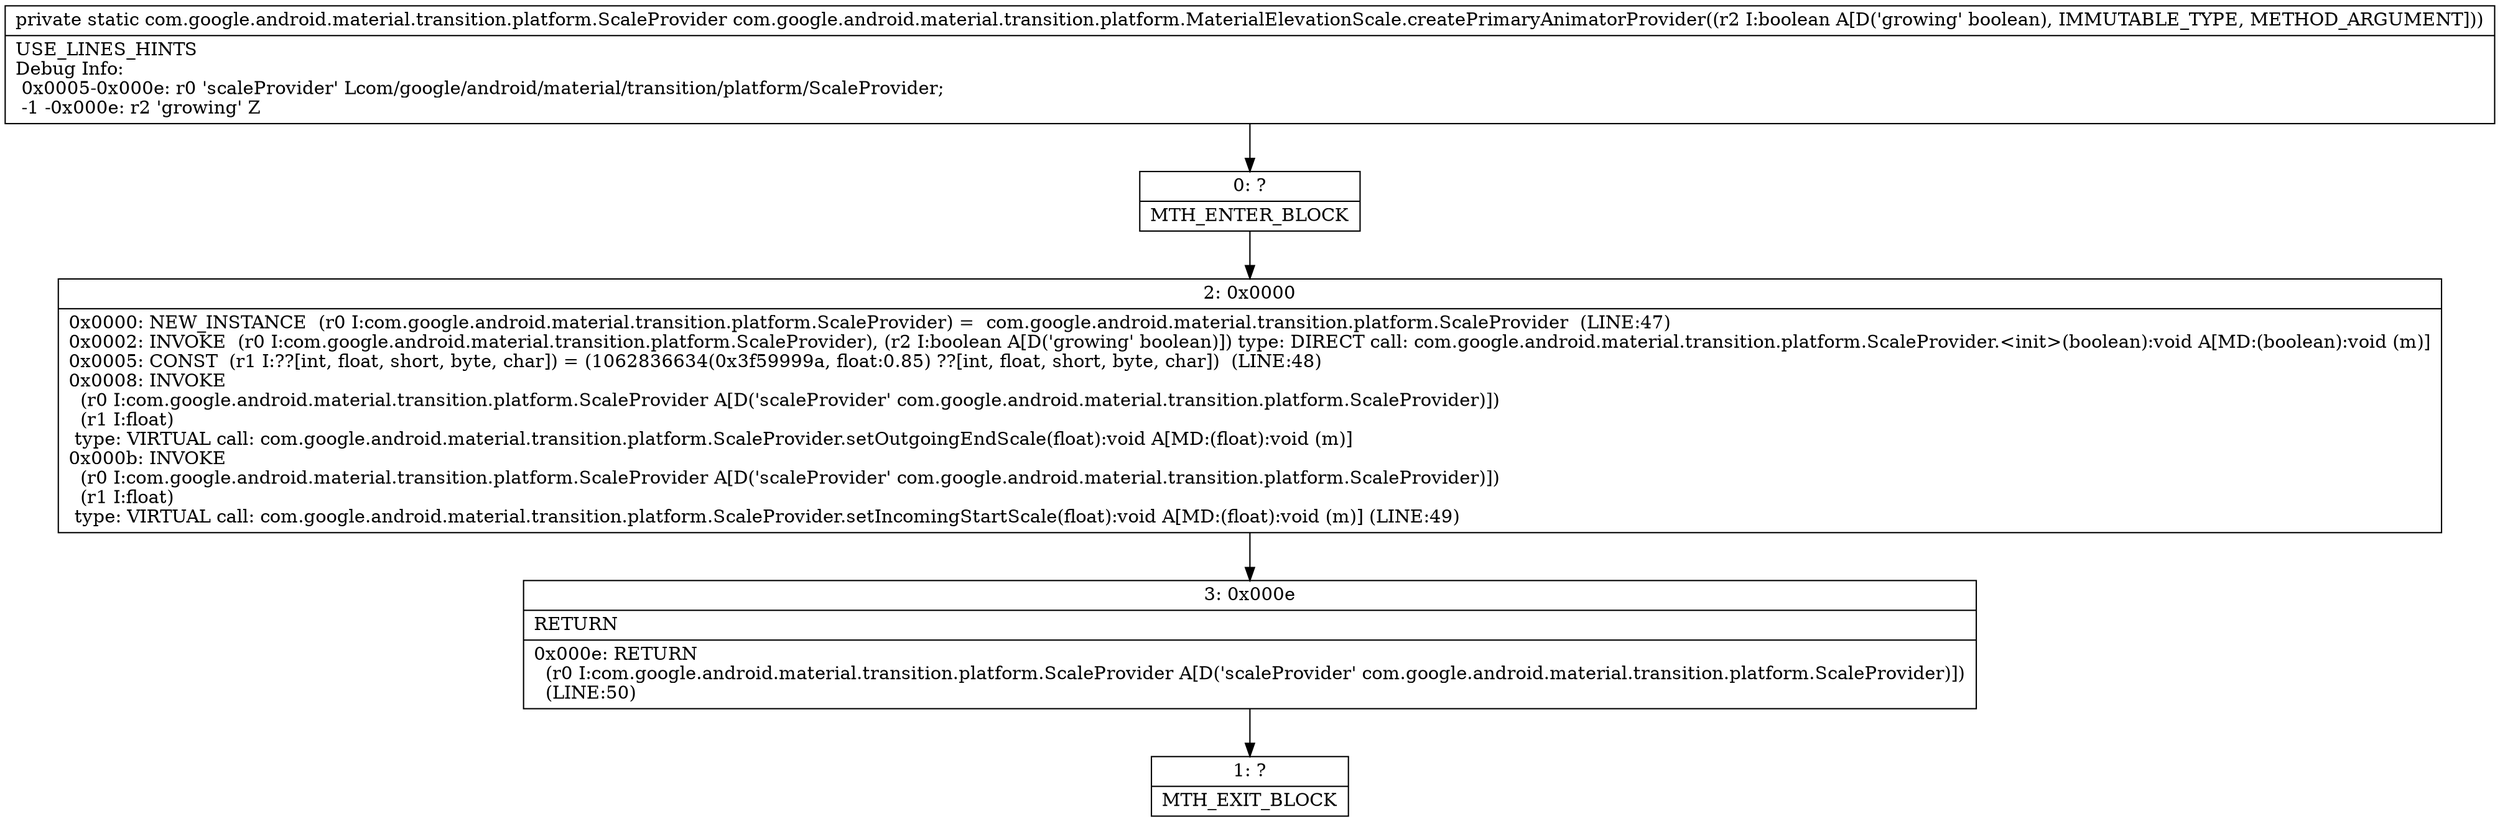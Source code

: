 digraph "CFG forcom.google.android.material.transition.platform.MaterialElevationScale.createPrimaryAnimatorProvider(Z)Lcom\/google\/android\/material\/transition\/platform\/ScaleProvider;" {
Node_0 [shape=record,label="{0\:\ ?|MTH_ENTER_BLOCK\l}"];
Node_2 [shape=record,label="{2\:\ 0x0000|0x0000: NEW_INSTANCE  (r0 I:com.google.android.material.transition.platform.ScaleProvider) =  com.google.android.material.transition.platform.ScaleProvider  (LINE:47)\l0x0002: INVOKE  (r0 I:com.google.android.material.transition.platform.ScaleProvider), (r2 I:boolean A[D('growing' boolean)]) type: DIRECT call: com.google.android.material.transition.platform.ScaleProvider.\<init\>(boolean):void A[MD:(boolean):void (m)]\l0x0005: CONST  (r1 I:??[int, float, short, byte, char]) = (1062836634(0x3f59999a, float:0.85) ??[int, float, short, byte, char])  (LINE:48)\l0x0008: INVOKE  \l  (r0 I:com.google.android.material.transition.platform.ScaleProvider A[D('scaleProvider' com.google.android.material.transition.platform.ScaleProvider)])\l  (r1 I:float)\l type: VIRTUAL call: com.google.android.material.transition.platform.ScaleProvider.setOutgoingEndScale(float):void A[MD:(float):void (m)]\l0x000b: INVOKE  \l  (r0 I:com.google.android.material.transition.platform.ScaleProvider A[D('scaleProvider' com.google.android.material.transition.platform.ScaleProvider)])\l  (r1 I:float)\l type: VIRTUAL call: com.google.android.material.transition.platform.ScaleProvider.setIncomingStartScale(float):void A[MD:(float):void (m)] (LINE:49)\l}"];
Node_3 [shape=record,label="{3\:\ 0x000e|RETURN\l|0x000e: RETURN  \l  (r0 I:com.google.android.material.transition.platform.ScaleProvider A[D('scaleProvider' com.google.android.material.transition.platform.ScaleProvider)])\l  (LINE:50)\l}"];
Node_1 [shape=record,label="{1\:\ ?|MTH_EXIT_BLOCK\l}"];
MethodNode[shape=record,label="{private static com.google.android.material.transition.platform.ScaleProvider com.google.android.material.transition.platform.MaterialElevationScale.createPrimaryAnimatorProvider((r2 I:boolean A[D('growing' boolean), IMMUTABLE_TYPE, METHOD_ARGUMENT]))  | USE_LINES_HINTS\lDebug Info:\l  0x0005\-0x000e: r0 'scaleProvider' Lcom\/google\/android\/material\/transition\/platform\/ScaleProvider;\l  \-1 \-0x000e: r2 'growing' Z\l}"];
MethodNode -> Node_0;Node_0 -> Node_2;
Node_2 -> Node_3;
Node_3 -> Node_1;
}

